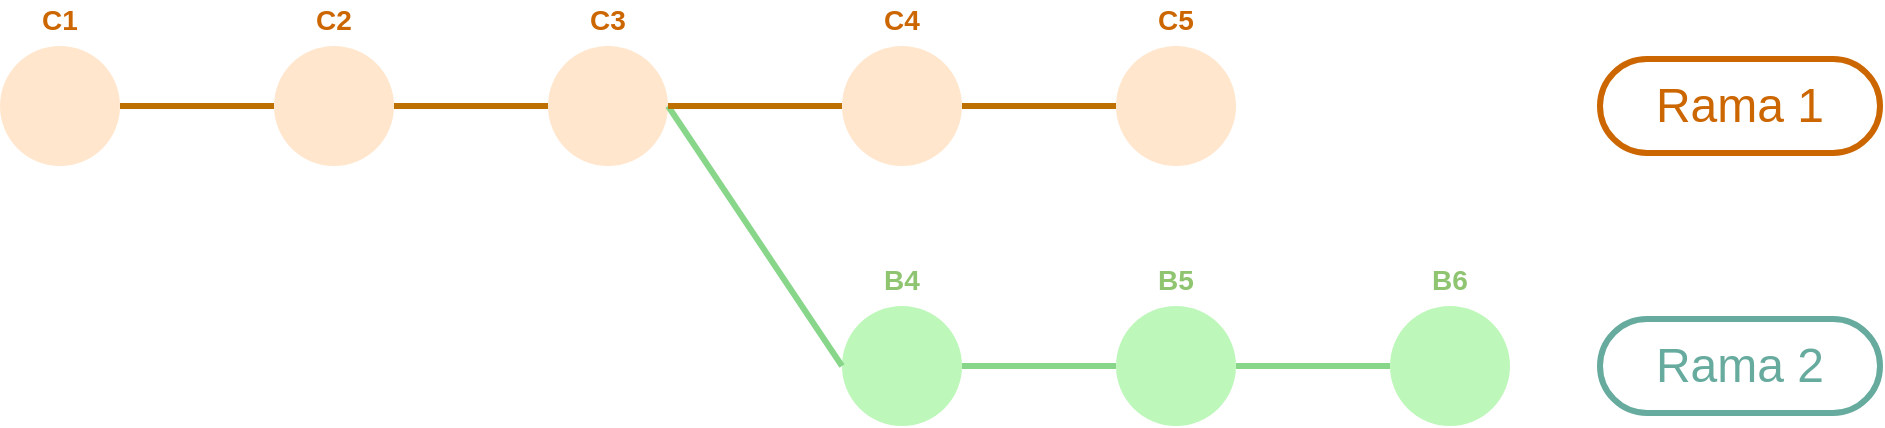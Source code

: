 <mxfile version="12.1.3" type="device" pages="1"><diagram id="HAET5fpl5bqPvAFkC88v" name="Page-1"><mxGraphModel dx="1024" dy="545" grid="1" gridSize="10" guides="1" tooltips="1" connect="1" arrows="1" fold="1" page="1" pageScale="1" pageWidth="1169" pageHeight="827" math="0" shadow="0"><root><mxCell id="0"/><mxCell id="1" parent="0"/><mxCell id="2SzEMWALrOegX9eFG8J7-1" value="" style="ellipse;whiteSpace=wrap;html=1;aspect=fixed;fillColor=#FFE6CC;strokeColor=none;" parent="1" vertex="1"><mxGeometry x="30" y="253" width="60" height="60" as="geometry"/></mxCell><mxCell id="2SzEMWALrOegX9eFG8J7-2" value="" style="ellipse;whiteSpace=wrap;html=1;aspect=fixed;fillColor=#FFE6CC;strokeColor=none;" parent="1" vertex="1"><mxGeometry x="167" y="253" width="60" height="60" as="geometry"/></mxCell><mxCell id="2SzEMWALrOegX9eFG8J7-3" value="" style="endArrow=none;html=1;entryX=1;entryY=0.5;entryDx=0;entryDy=0;exitX=0;exitY=0.5;exitDx=0;exitDy=0;endFill=0;fillColor=#f0a30a;strokeColor=#BD7000;strokeWidth=3;" parent="1" source="2SzEMWALrOegX9eFG8J7-2" target="2SzEMWALrOegX9eFG8J7-1" edge="1"><mxGeometry width="50" height="50" relative="1" as="geometry"><mxPoint x="30" y="403" as="sourcePoint"/><mxPoint x="80" y="353" as="targetPoint"/></mxGeometry></mxCell><mxCell id="2SzEMWALrOegX9eFG8J7-4" value="C1" style="text;html=1;strokeColor=none;fillColor=none;align=center;verticalAlign=middle;whiteSpace=wrap;rounded=0;fontStyle=1;fontSize=14;fontColor=#CC6600;" parent="1" vertex="1"><mxGeometry x="40" y="230" width="40" height="20" as="geometry"/></mxCell><mxCell id="2SzEMWALrOegX9eFG8J7-5" value="C2" style="text;html=1;strokeColor=none;fillColor=none;align=center;verticalAlign=middle;whiteSpace=wrap;rounded=0;fontStyle=1;fontSize=14;fontColor=#CC6600;" parent="1" vertex="1"><mxGeometry x="177" y="230" width="40" height="20" as="geometry"/></mxCell><mxCell id="2SzEMWALrOegX9eFG8J7-8" value="" style="ellipse;whiteSpace=wrap;html=1;aspect=fixed;fillColor=#FFE6CC;strokeColor=none;" parent="1" vertex="1"><mxGeometry x="304" y="253" width="60" height="60" as="geometry"/></mxCell><mxCell id="2SzEMWALrOegX9eFG8J7-9" value="" style="endArrow=none;html=1;entryX=1;entryY=0.5;entryDx=0;entryDy=0;exitX=0;exitY=0.5;exitDx=0;exitDy=0;endFill=0;fillColor=#f0a30a;strokeColor=#BD7000;strokeWidth=3;" parent="1" source="2SzEMWALrOegX9eFG8J7-8" edge="1"><mxGeometry width="50" height="50" relative="1" as="geometry"><mxPoint x="167" y="403" as="sourcePoint"/><mxPoint x="227" y="283" as="targetPoint"/></mxGeometry></mxCell><mxCell id="2SzEMWALrOegX9eFG8J7-10" value="C3" style="text;html=1;strokeColor=none;fillColor=none;align=center;verticalAlign=middle;whiteSpace=wrap;rounded=0;fontStyle=1;fontSize=14;fontColor=#CC6600;" parent="1" vertex="1"><mxGeometry x="314" y="230" width="40" height="20" as="geometry"/></mxCell><mxCell id="2SzEMWALrOegX9eFG8J7-19" value="" style="ellipse;whiteSpace=wrap;html=1;aspect=fixed;fillColor=#BEF7BA;strokeColor=none;" parent="1" vertex="1"><mxGeometry x="451" y="383" width="60" height="60" as="geometry"/></mxCell><mxCell id="2SzEMWALrOegX9eFG8J7-20" value="B4" style="text;html=1;strokeColor=none;fillColor=none;align=center;verticalAlign=middle;whiteSpace=wrap;rounded=0;fontStyle=1;fontSize=14;fontColor=#8FC470;" parent="1" vertex="1"><mxGeometry x="461" y="360" width="40" height="20" as="geometry"/></mxCell><mxCell id="2SzEMWALrOegX9eFG8J7-21" value="" style="ellipse;whiteSpace=wrap;html=1;aspect=fixed;fillColor=#BEF7BA;strokeColor=none;" parent="1" vertex="1"><mxGeometry x="588" y="383" width="60" height="60" as="geometry"/></mxCell><mxCell id="2SzEMWALrOegX9eFG8J7-22" value="" style="endArrow=none;html=1;entryX=1;entryY=0.5;entryDx=0;entryDy=0;exitX=0;exitY=0.5;exitDx=0;exitDy=0;endFill=0;fillColor=#f0a30a;strokeColor=#87D68A;strokeWidth=3;" parent="1" source="2SzEMWALrOegX9eFG8J7-21" edge="1"><mxGeometry width="50" height="50" relative="1" as="geometry"><mxPoint x="451" y="533" as="sourcePoint"/><mxPoint x="511" y="413" as="targetPoint"/></mxGeometry></mxCell><mxCell id="2SzEMWALrOegX9eFG8J7-23" value="B5" style="text;html=1;strokeColor=none;fillColor=none;align=center;verticalAlign=middle;whiteSpace=wrap;rounded=0;fontStyle=1;fontSize=14;fontColor=#8FC470;" parent="1" vertex="1"><mxGeometry x="598" y="360" width="40" height="20" as="geometry"/></mxCell><mxCell id="2SzEMWALrOegX9eFG8J7-24" value="" style="endArrow=none;html=1;entryX=1;entryY=0.5;entryDx=0;entryDy=0;exitX=0;exitY=0.5;exitDx=0;exitDy=0;endFill=0;fillColor=#f0a30a;strokeColor=#87D68A;strokeWidth=3;" parent="1" source="2SzEMWALrOegX9eFG8J7-19" target="2SzEMWALrOegX9eFG8J7-8" edge="1"><mxGeometry width="50" height="50" relative="1" as="geometry"><mxPoint x="598" y="493" as="sourcePoint"/><mxPoint x="521" y="493" as="targetPoint"/></mxGeometry></mxCell><mxCell id="2SzEMWALrOegX9eFG8J7-25" value="" style="ellipse;whiteSpace=wrap;html=1;aspect=fixed;fillColor=#BEF7BA;strokeColor=none;" parent="1" vertex="1"><mxGeometry x="725" y="383" width="60" height="60" as="geometry"/></mxCell><mxCell id="2SzEMWALrOegX9eFG8J7-26" value="" style="endArrow=none;html=1;entryX=1;entryY=0.5;entryDx=0;entryDy=0;exitX=0;exitY=0.5;exitDx=0;exitDy=0;endFill=0;fillColor=#f0a30a;strokeColor=#87D68A;strokeWidth=3;" parent="1" source="2SzEMWALrOegX9eFG8J7-25" edge="1"><mxGeometry width="50" height="50" relative="1" as="geometry"><mxPoint x="588" y="533" as="sourcePoint"/><mxPoint x="648" y="413" as="targetPoint"/></mxGeometry></mxCell><mxCell id="2SzEMWALrOegX9eFG8J7-27" value="B6" style="text;html=1;strokeColor=none;fillColor=none;align=center;verticalAlign=middle;whiteSpace=wrap;rounded=0;fontStyle=1;fontSize=14;fontColor=#8FC470;" parent="1" vertex="1"><mxGeometry x="735" y="360" width="40" height="20" as="geometry"/></mxCell><mxCell id="2SzEMWALrOegX9eFG8J7-28" value="" style="ellipse;whiteSpace=wrap;html=1;aspect=fixed;fillColor=#FFE6CC;strokeColor=none;" parent="1" vertex="1"><mxGeometry x="451" y="253" width="60" height="60" as="geometry"/></mxCell><mxCell id="2SzEMWALrOegX9eFG8J7-29" value="" style="endArrow=none;html=1;entryX=1;entryY=0.5;entryDx=0;entryDy=0;exitX=0;exitY=0.5;exitDx=0;exitDy=0;endFill=0;fillColor=#f0a30a;strokeColor=#BD7000;strokeWidth=3;" parent="1" source="2SzEMWALrOegX9eFG8J7-28" target="2SzEMWALrOegX9eFG8J7-8" edge="1"><mxGeometry width="50" height="50" relative="1" as="geometry"><mxPoint x="314" y="403" as="sourcePoint"/><mxPoint x="374" y="283" as="targetPoint"/></mxGeometry></mxCell><mxCell id="2SzEMWALrOegX9eFG8J7-30" value="C4" style="text;html=1;strokeColor=none;fillColor=none;align=center;verticalAlign=middle;whiteSpace=wrap;rounded=0;fontStyle=1;fontSize=14;fontColor=#CC6600;" parent="1" vertex="1"><mxGeometry x="461" y="230" width="40" height="20" as="geometry"/></mxCell><mxCell id="2SzEMWALrOegX9eFG8J7-31" value="" style="ellipse;whiteSpace=wrap;html=1;aspect=fixed;fillColor=#FFE6CC;strokeColor=none;" parent="1" vertex="1"><mxGeometry x="588" y="253" width="60" height="60" as="geometry"/></mxCell><mxCell id="2SzEMWALrOegX9eFG8J7-32" value="" style="endArrow=none;html=1;entryX=1;entryY=0.5;entryDx=0;entryDy=0;exitX=0;exitY=0.5;exitDx=0;exitDy=0;endFill=0;fillColor=#f0a30a;strokeColor=#BD7000;strokeWidth=3;" parent="1" source="2SzEMWALrOegX9eFG8J7-31" edge="1"><mxGeometry width="50" height="50" relative="1" as="geometry"><mxPoint x="451" y="403" as="sourcePoint"/><mxPoint x="511" y="283" as="targetPoint"/></mxGeometry></mxCell><mxCell id="2SzEMWALrOegX9eFG8J7-33" value="C5" style="text;html=1;strokeColor=none;fillColor=none;align=center;verticalAlign=middle;whiteSpace=wrap;rounded=0;fontStyle=1;fontSize=14;fontColor=#CC6600;" parent="1" vertex="1"><mxGeometry x="598" y="230" width="40" height="20" as="geometry"/></mxCell><mxCell id="2SzEMWALrOegX9eFG8J7-36" value="Rama 1" style="text;html=1;strokeColor=#CC6600;fillColor=none;align=center;verticalAlign=middle;whiteSpace=wrap;rounded=1;fontSize=24;fontColor=#CC6600;perimeterSpacing=20;spacing=20;arcSize=50;strokeWidth=3;" parent="1" vertex="1"><mxGeometry x="830" y="259.5" width="140" height="47" as="geometry"/></mxCell><mxCell id="2SzEMWALrOegX9eFG8J7-37" value="Rama 2" style="text;html=1;strokeColor=#67AB9F;fillColor=none;align=center;verticalAlign=middle;whiteSpace=wrap;rounded=1;fontSize=24;fontColor=#67AB9F;perimeterSpacing=20;spacing=20;arcSize=50;strokeWidth=3;" parent="1" vertex="1"><mxGeometry x="830" y="389.5" width="140" height="47" as="geometry"/></mxCell></root></mxGraphModel></diagram></mxfile>